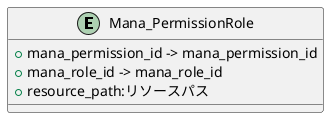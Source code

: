 @startuml

entity "Mana_PermissionRole" {
    + mana_permission_id -> mana_permission_id
    + mana_role_id -> mana_role_id
    + resource_path:リソースパス
}

@enduml
